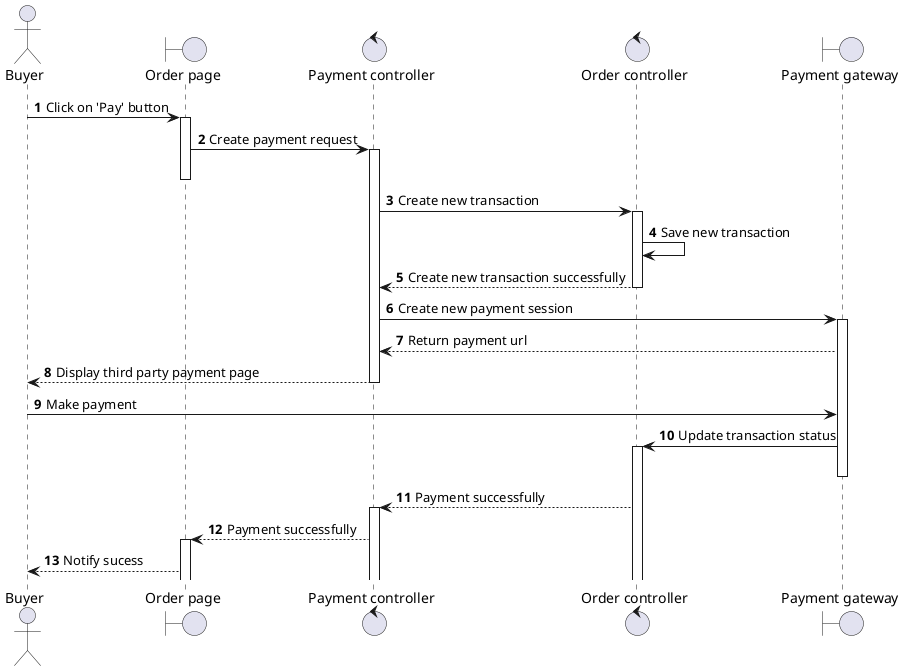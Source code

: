 @startuml
autonumber
actor "Buyer" as Buyer
boundary "Order page" as Page
control "Payment controller" as PaymentCtrl
control "Order controller" as OrderCtrl
boundary "Payment gateway" as Gateway

Buyer -> Page ++: Click on 'Pay' button
Page -> PaymentCtrl ++: Create payment request
Page--
PaymentCtrl -> OrderCtrl ++: Create new transaction
OrderCtrl -> OrderCtrl: Save new transaction
OrderCtrl --> PaymentCtrl: Create new transaction successfully
OrderCtrl--
PaymentCtrl -> Gateway ++: Create new payment session
Gateway --> PaymentCtrl: Return payment url
PaymentCtrl --> Buyer: Display third party payment page
PaymentCtrl--
Buyer -> Gateway: Make payment
Gateway -> OrderCtrl ++: Update transaction status
Gateway--
OrderCtrl --> PaymentCtrl ++: Payment successfully
PaymentCtrl --> Page ++: Payment successfully
Page --> Buyer: Notify sucess
@enduml